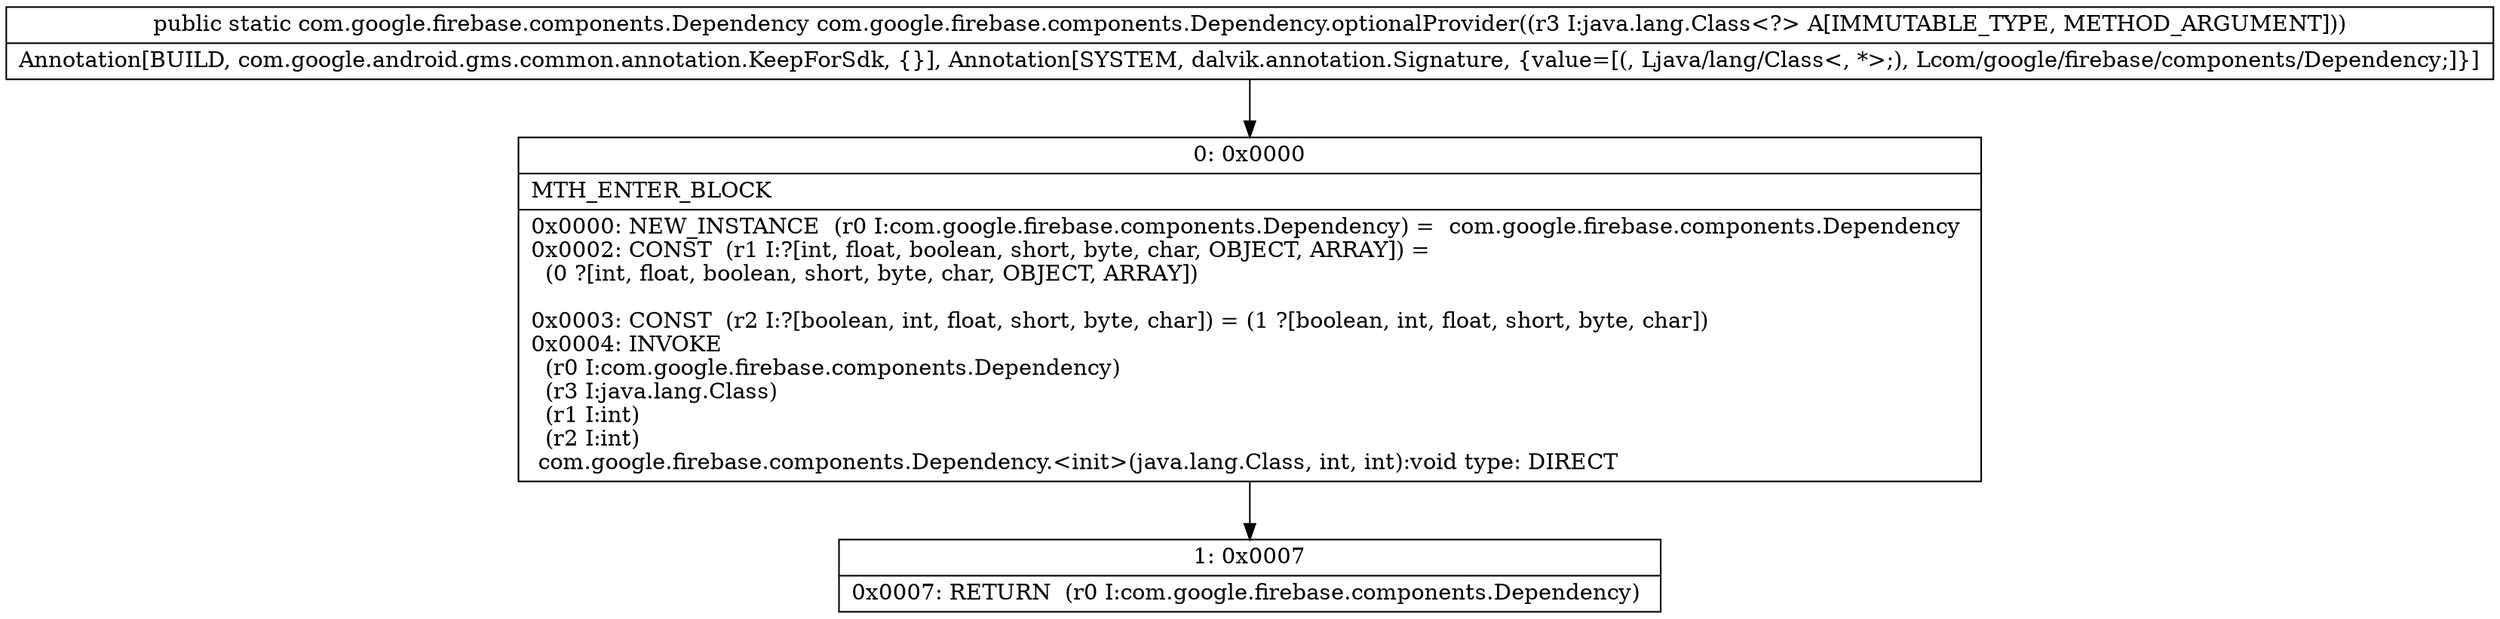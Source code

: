 digraph "CFG forcom.google.firebase.components.Dependency.optionalProvider(Ljava\/lang\/Class;)Lcom\/google\/firebase\/components\/Dependency;" {
Node_0 [shape=record,label="{0\:\ 0x0000|MTH_ENTER_BLOCK\l|0x0000: NEW_INSTANCE  (r0 I:com.google.firebase.components.Dependency) =  com.google.firebase.components.Dependency \l0x0002: CONST  (r1 I:?[int, float, boolean, short, byte, char, OBJECT, ARRAY]) = \l  (0 ?[int, float, boolean, short, byte, char, OBJECT, ARRAY])\l \l0x0003: CONST  (r2 I:?[boolean, int, float, short, byte, char]) = (1 ?[boolean, int, float, short, byte, char]) \l0x0004: INVOKE  \l  (r0 I:com.google.firebase.components.Dependency)\l  (r3 I:java.lang.Class)\l  (r1 I:int)\l  (r2 I:int)\l com.google.firebase.components.Dependency.\<init\>(java.lang.Class, int, int):void type: DIRECT \l}"];
Node_1 [shape=record,label="{1\:\ 0x0007|0x0007: RETURN  (r0 I:com.google.firebase.components.Dependency) \l}"];
MethodNode[shape=record,label="{public static com.google.firebase.components.Dependency com.google.firebase.components.Dependency.optionalProvider((r3 I:java.lang.Class\<?\> A[IMMUTABLE_TYPE, METHOD_ARGUMENT]))  | Annotation[BUILD, com.google.android.gms.common.annotation.KeepForSdk, \{\}], Annotation[SYSTEM, dalvik.annotation.Signature, \{value=[(, Ljava\/lang\/Class\<, *\>;), Lcom\/google\/firebase\/components\/Dependency;]\}]\l}"];
MethodNode -> Node_0;
Node_0 -> Node_1;
}

